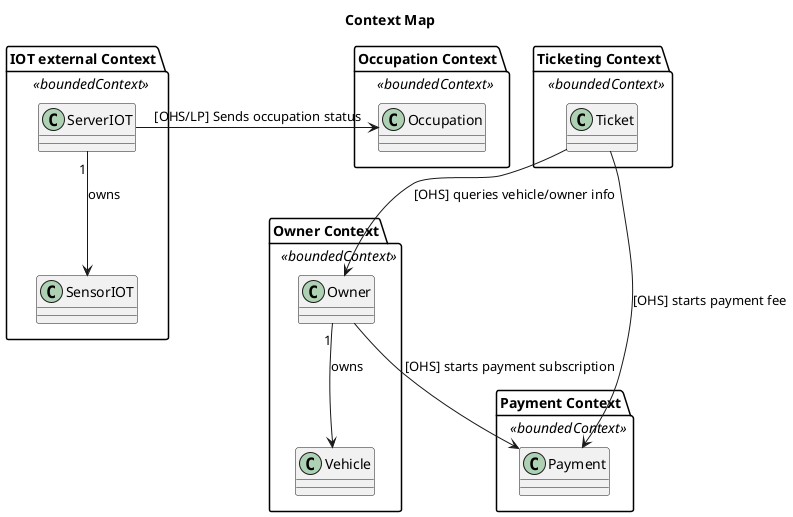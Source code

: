 @startuml
title Context Map

package "Owner Context" <<boundedContext>> {
  class Owner
  class Vehicle
}

package "Ticketing Context" <<boundedContext>> {
  class Ticket
}

package "Occupation Context" <<boundedContext>> {
  class Occupation
}

package "Payment Context" <<boundedContext>> {
  class Payment
}

package "IOT external Context" <<boundedContext>> {
  class SensorIOT
  class ServerIOT
}

ServerIOT "1" --> SensorIOT : owns

Owner "1" --> Vehicle : owns

' Dependências entre contextos
Ticket --> Owner : [OHS] queries vehicle/owner info
Owner --> Payment : [OHS] starts payment subscription
Ticket --> Payment : [OHS] starts payment fee
ServerIOT -> Occupation : [OHS/LP] Sends occupation status
@enduml
